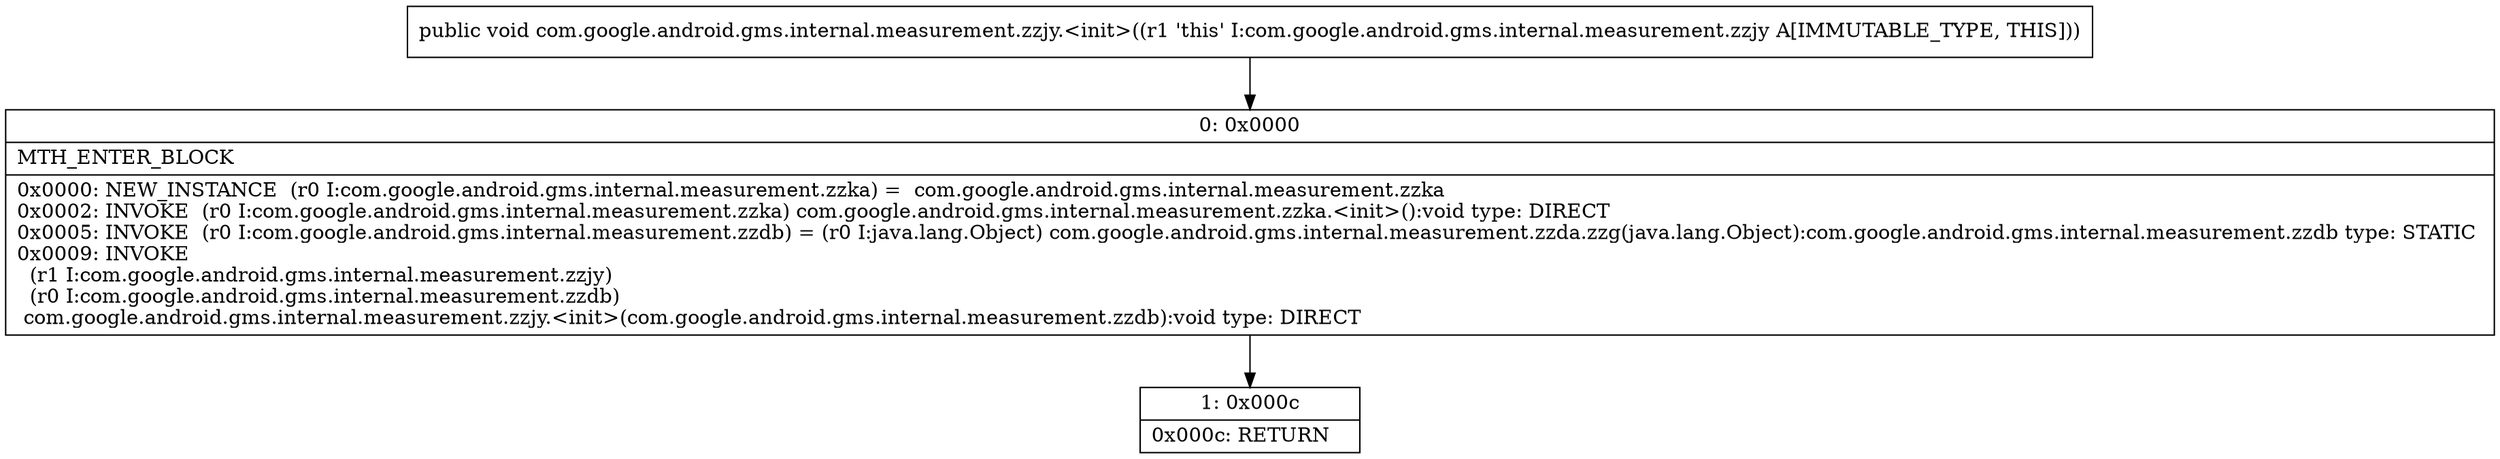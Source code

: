 digraph "CFG forcom.google.android.gms.internal.measurement.zzjy.\<init\>()V" {
Node_0 [shape=record,label="{0\:\ 0x0000|MTH_ENTER_BLOCK\l|0x0000: NEW_INSTANCE  (r0 I:com.google.android.gms.internal.measurement.zzka) =  com.google.android.gms.internal.measurement.zzka \l0x0002: INVOKE  (r0 I:com.google.android.gms.internal.measurement.zzka) com.google.android.gms.internal.measurement.zzka.\<init\>():void type: DIRECT \l0x0005: INVOKE  (r0 I:com.google.android.gms.internal.measurement.zzdb) = (r0 I:java.lang.Object) com.google.android.gms.internal.measurement.zzda.zzg(java.lang.Object):com.google.android.gms.internal.measurement.zzdb type: STATIC \l0x0009: INVOKE  \l  (r1 I:com.google.android.gms.internal.measurement.zzjy)\l  (r0 I:com.google.android.gms.internal.measurement.zzdb)\l com.google.android.gms.internal.measurement.zzjy.\<init\>(com.google.android.gms.internal.measurement.zzdb):void type: DIRECT \l}"];
Node_1 [shape=record,label="{1\:\ 0x000c|0x000c: RETURN   \l}"];
MethodNode[shape=record,label="{public void com.google.android.gms.internal.measurement.zzjy.\<init\>((r1 'this' I:com.google.android.gms.internal.measurement.zzjy A[IMMUTABLE_TYPE, THIS])) }"];
MethodNode -> Node_0;
Node_0 -> Node_1;
}


